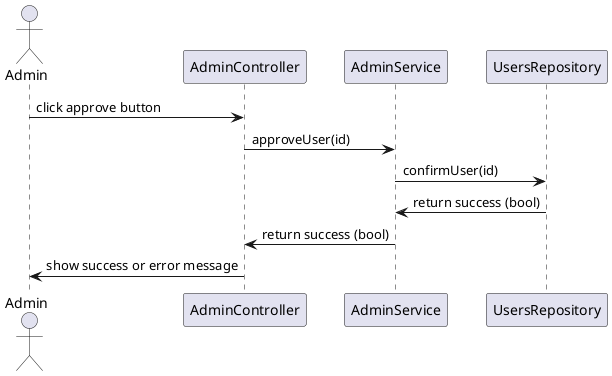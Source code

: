 @startuml
actor Admin
participant AdminController
participant AdminService
participant UsersRepository

Admin -> AdminController : click approve button
AdminController -> AdminService : approveUser(id)
AdminService -> UsersRepository : confirmUser(id)
UsersRepository -> AdminService : return success (bool)
AdminService -> AdminController : return success (bool)
AdminController -> Admin : show success or error message
@enduml
